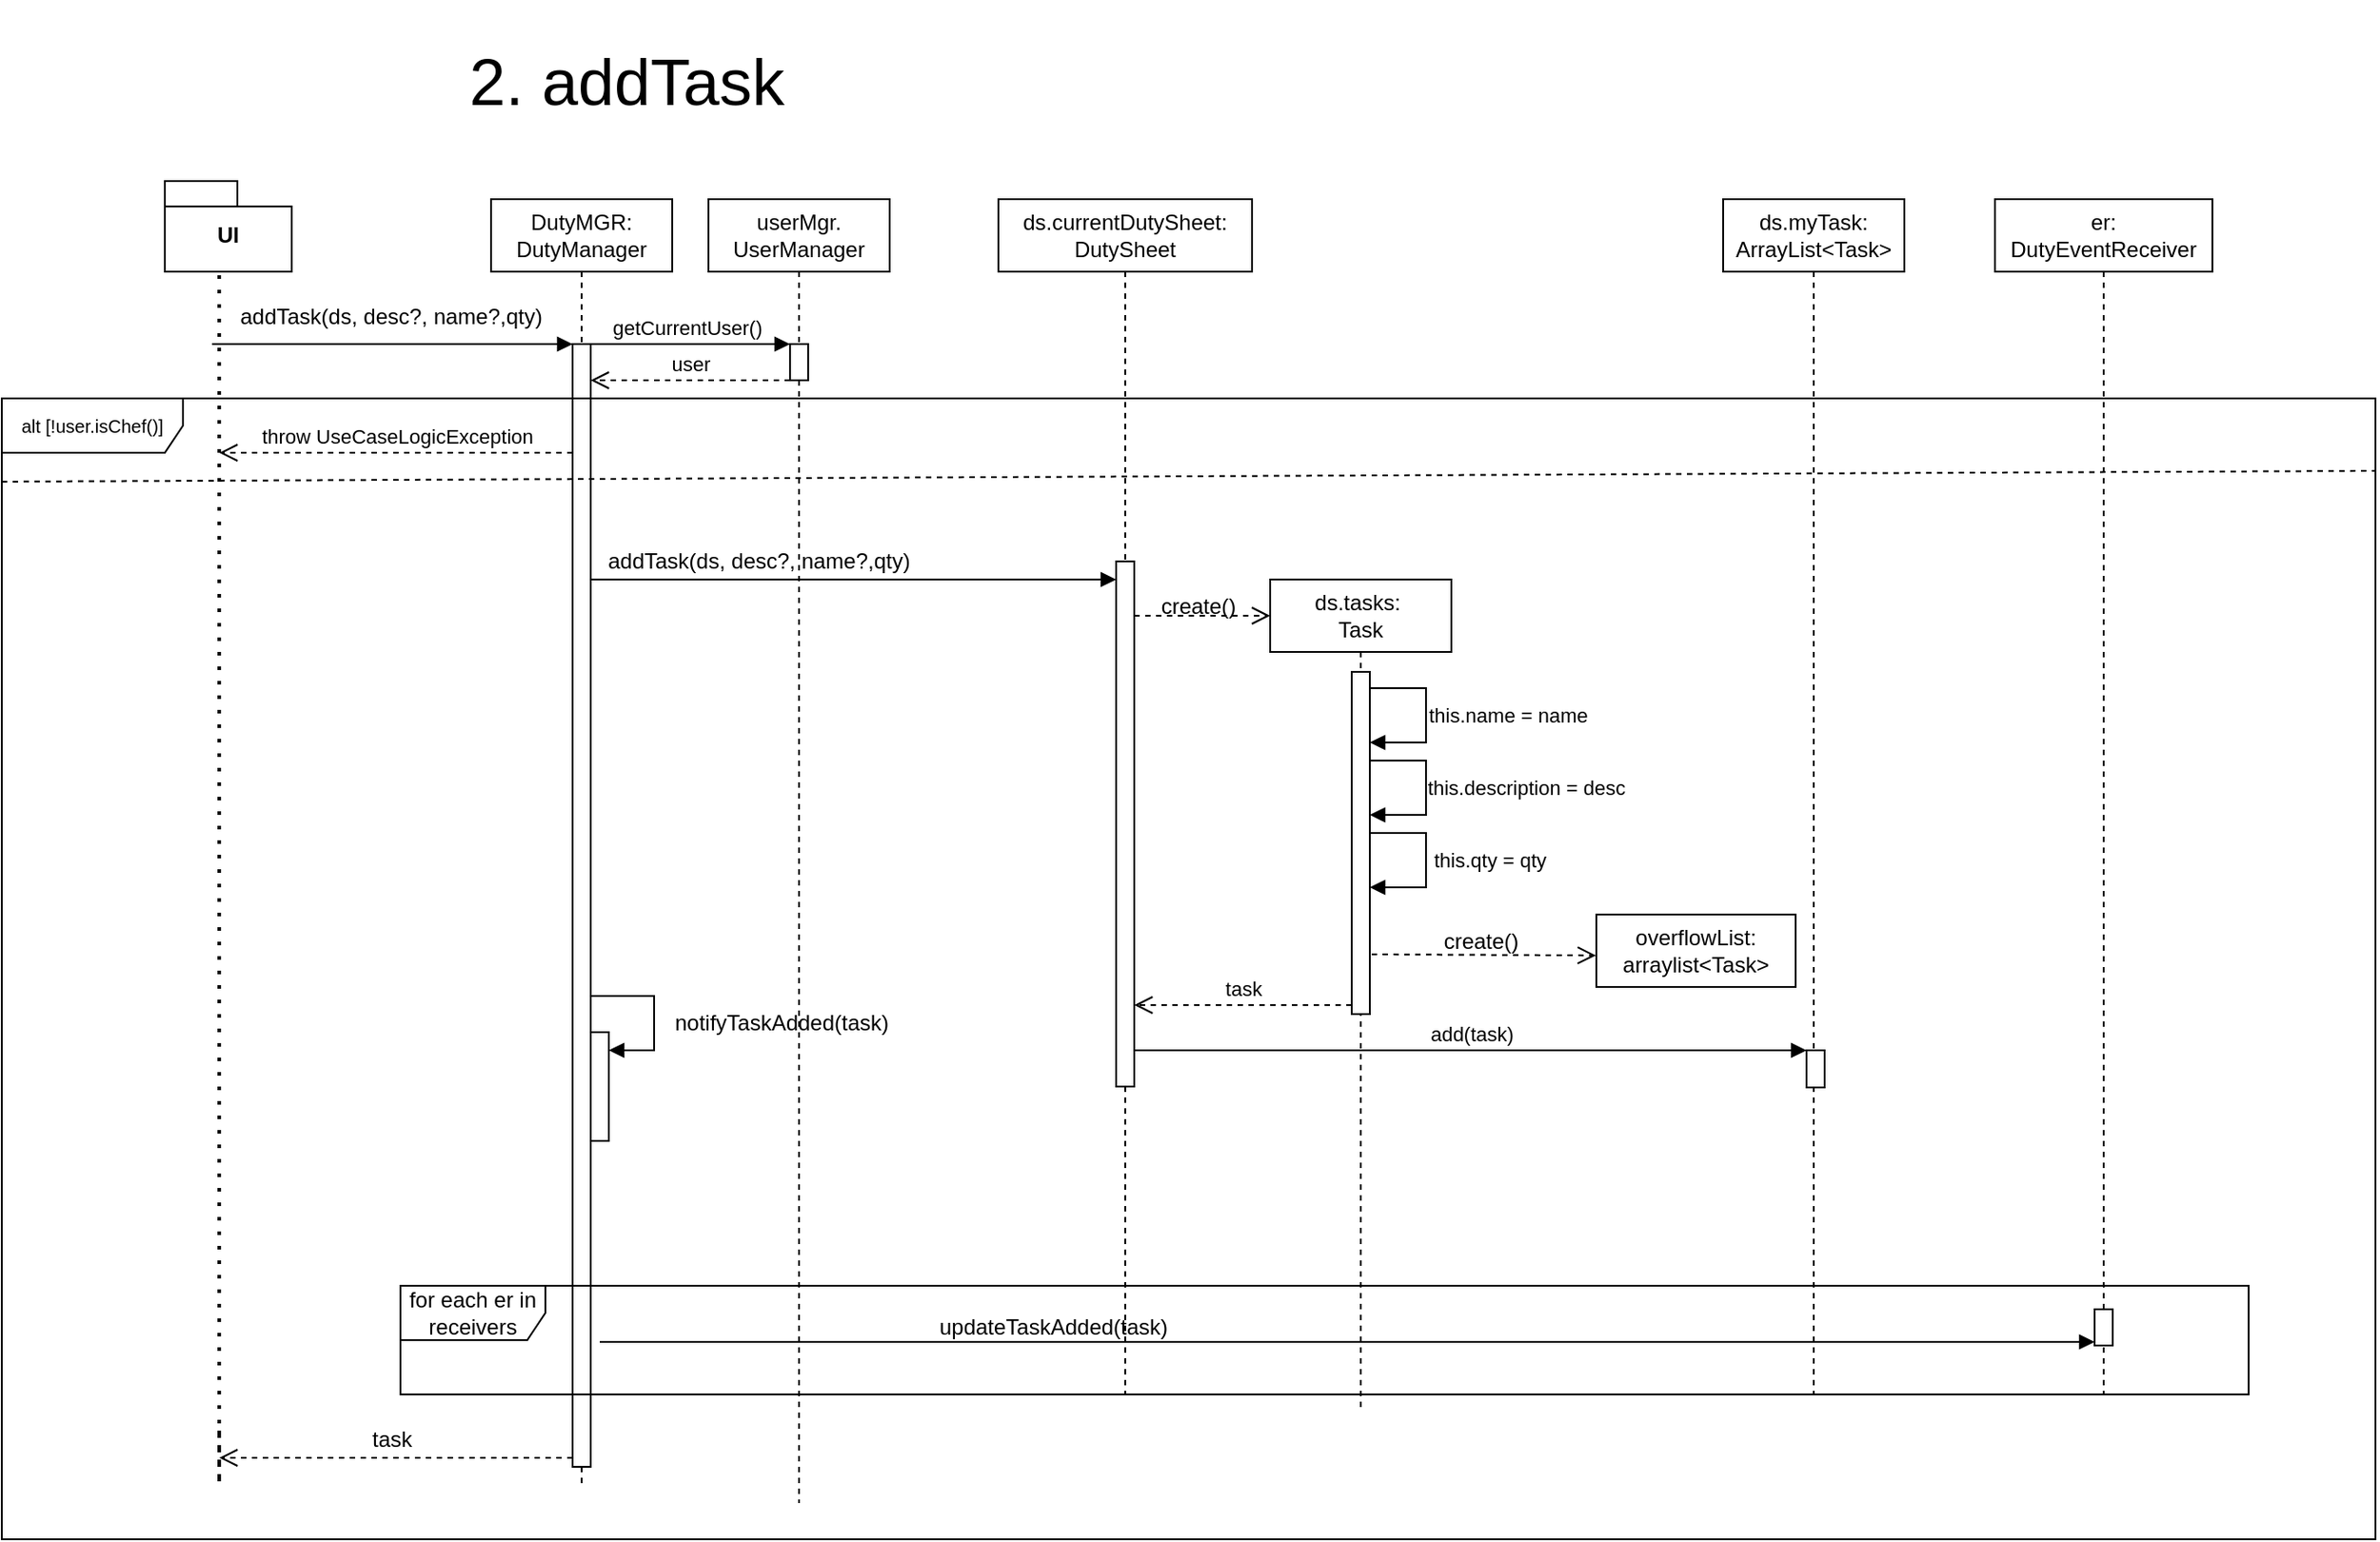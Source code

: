 <mxfile version="24.4.4" type="google">
  <diagram name="Pagina-1" id="4jYPAVw-Gb8xnXvPYdBP">
    <mxGraphModel grid="1" page="1" gridSize="10" guides="1" tooltips="1" connect="1" arrows="1" fold="1" pageScale="1" pageWidth="827" pageHeight="1169" math="0" shadow="0">
      <root>
        <mxCell id="0" />
        <mxCell id="1" parent="0" />
        <mxCell id="fP07D6KMU1f-NJhMZYZp-1" value="UI" style="shape=folder;fontStyle=1;spacingTop=10;tabWidth=40;tabHeight=14;tabPosition=left;html=1;whiteSpace=wrap;" vertex="1" parent="1">
          <mxGeometry x="90" y="110" width="70" height="50" as="geometry" />
        </mxCell>
        <mxCell id="fP07D6KMU1f-NJhMZYZp-2" value="" style="endArrow=none;dashed=1;html=1;dashPattern=1 3;strokeWidth=2;rounded=0;entryX=0.5;entryY=1;entryDx=0;entryDy=0;entryPerimeter=0;" edge="1" parent="1">
          <mxGeometry width="50" height="50" relative="1" as="geometry">
            <mxPoint x="120" y="800" as="sourcePoint" />
            <mxPoint x="120" y="160" as="targetPoint" />
            <Array as="points">
              <mxPoint x="120" y="830" />
            </Array>
          </mxGeometry>
        </mxCell>
        <mxCell id="fP07D6KMU1f-NJhMZYZp-3" value="DutyMGR:&lt;div&gt;DutyManager&lt;/div&gt;" style="shape=umlLifeline;perimeter=lifelinePerimeter;whiteSpace=wrap;html=1;container=1;dropTarget=0;collapsible=0;recursiveResize=0;outlineConnect=0;portConstraint=eastwest;newEdgeStyle={&quot;curved&quot;:0,&quot;rounded&quot;:0};" vertex="1" parent="1">
          <mxGeometry x="270" y="120" width="100" height="710" as="geometry" />
        </mxCell>
        <mxCell id="fP07D6KMU1f-NJhMZYZp-4" value="" style="html=1;points=[[0,0,0,0,5],[0,1,0,0,-5],[1,0,0,0,5],[1,1,0,0,-5]];perimeter=orthogonalPerimeter;outlineConnect=0;targetShapes=umlLifeline;portConstraint=eastwest;newEdgeStyle={&quot;curved&quot;:0,&quot;rounded&quot;:0};" vertex="1" parent="fP07D6KMU1f-NJhMZYZp-3">
          <mxGeometry x="45" y="80" width="10" height="620" as="geometry" />
        </mxCell>
        <mxCell id="fP07D6KMU1f-NJhMZYZp-6" value="" style="html=1;verticalAlign=bottom;endArrow=open;dashed=1;endSize=8;curved=0;rounded=0;exitX=0;exitY=1;exitDx=0;exitDy=-5;" edge="1" parent="fP07D6KMU1f-NJhMZYZp-3" source="fP07D6KMU1f-NJhMZYZp-4">
          <mxGeometry relative="1" as="geometry">
            <mxPoint x="-150" y="695" as="targetPoint" />
          </mxGeometry>
        </mxCell>
        <mxCell id="fP07D6KMU1f-NJhMZYZp-7" value="" style="html=1;points=[[0,0,0,0,5],[0,1,0,0,-5],[1,0,0,0,5],[1,1,0,0,-5]];perimeter=orthogonalPerimeter;outlineConnect=0;targetShapes=umlLifeline;portConstraint=eastwest;newEdgeStyle={&quot;curved&quot;:0,&quot;rounded&quot;:0};" vertex="1" parent="fP07D6KMU1f-NJhMZYZp-3">
          <mxGeometry x="55" y="460" width="10" height="60" as="geometry" />
        </mxCell>
        <mxCell id="fP07D6KMU1f-NJhMZYZp-8" value="" style="html=1;align=left;spacingLeft=2;endArrow=block;rounded=0;edgeStyle=orthogonalEdgeStyle;curved=0;rounded=0;" edge="1" parent="fP07D6KMU1f-NJhMZYZp-3" target="fP07D6KMU1f-NJhMZYZp-7">
          <mxGeometry relative="1" as="geometry">
            <mxPoint x="55" y="410" as="sourcePoint" />
            <Array as="points">
              <mxPoint x="55" y="440" />
              <mxPoint x="90" y="440" />
              <mxPoint x="90" y="470" />
            </Array>
          </mxGeometry>
        </mxCell>
        <mxCell id="fP07D6KMU1f-NJhMZYZp-9" value="ds.currentDutySheet:&lt;div&gt;DutySheet&lt;/div&gt;" style="shape=umlLifeline;perimeter=lifelinePerimeter;whiteSpace=wrap;html=1;container=1;dropTarget=0;collapsible=0;recursiveResize=0;outlineConnect=0;portConstraint=eastwest;newEdgeStyle={&quot;curved&quot;:0,&quot;rounded&quot;:0};" vertex="1" parent="1">
          <mxGeometry x="550" y="120" width="140" height="660" as="geometry" />
        </mxCell>
        <mxCell id="fP07D6KMU1f-NJhMZYZp-10" value="" style="html=1;points=[[0,0,0,0,5],[0,1,0,0,-5],[1,0,0,0,5],[1,1,0,0,-5]];perimeter=orthogonalPerimeter;outlineConnect=0;targetShapes=umlLifeline;portConstraint=eastwest;newEdgeStyle={&quot;curved&quot;:0,&quot;rounded&quot;:0};" vertex="1" parent="fP07D6KMU1f-NJhMZYZp-9">
          <mxGeometry x="65" y="200" width="10" height="290" as="geometry" />
        </mxCell>
        <mxCell id="fP07D6KMU1f-NJhMZYZp-11" value="" style="html=1;verticalAlign=bottom;endArrow=block;curved=0;rounded=0;" edge="1" parent="1" target="fP07D6KMU1f-NJhMZYZp-10">
          <mxGeometry relative="1" as="geometry">
            <mxPoint x="325" y="330" as="sourcePoint" />
            <mxPoint x="525" y="330" as="targetPoint" />
            <mxPoint as="offset" />
          </mxGeometry>
        </mxCell>
        <mxCell id="fP07D6KMU1f-NJhMZYZp-12" value="" style="html=1;verticalAlign=bottom;endArrow=open;dashed=1;endSize=8;curved=0;rounded=0;" edge="1" parent="1" source="fP07D6KMU1f-NJhMZYZp-10">
          <mxGeometry relative="1" as="geometry">
            <mxPoint x="635" y="348" as="sourcePoint" />
            <mxPoint x="700" y="350" as="targetPoint" />
          </mxGeometry>
        </mxCell>
        <mxCell id="fP07D6KMU1f-NJhMZYZp-13" value="ds.tasks:&amp;nbsp;&lt;div&gt;Task&lt;/div&gt;" style="shape=umlLifeline;perimeter=lifelinePerimeter;whiteSpace=wrap;html=1;container=1;dropTarget=0;collapsible=0;recursiveResize=0;outlineConnect=0;portConstraint=eastwest;newEdgeStyle={&quot;curved&quot;:0,&quot;rounded&quot;:0};" vertex="1" parent="1">
          <mxGeometry x="700" y="330" width="100" height="460" as="geometry" />
        </mxCell>
        <mxCell id="fP07D6KMU1f-NJhMZYZp-14" value="" style="html=1;points=[[0,0,0,0,5],[0,1,0,0,-5],[1,0,0,0,5],[1,1,0,0,-5]];perimeter=orthogonalPerimeter;outlineConnect=0;targetShapes=umlLifeline;portConstraint=eastwest;newEdgeStyle={&quot;curved&quot;:0,&quot;rounded&quot;:0};" vertex="1" parent="fP07D6KMU1f-NJhMZYZp-13">
          <mxGeometry x="45" y="51" width="10" height="189" as="geometry" />
        </mxCell>
        <mxCell id="fP07D6KMU1f-NJhMZYZp-19" value="" style="html=1;align=left;spacingLeft=2;endArrow=block;rounded=0;edgeStyle=orthogonalEdgeStyle;curved=0;rounded=0;" edge="1" parent="fP07D6KMU1f-NJhMZYZp-13" source="fP07D6KMU1f-NJhMZYZp-14" target="fP07D6KMU1f-NJhMZYZp-14">
          <mxGeometry x="0.123" relative="1" as="geometry">
            <mxPoint x="56" y="100" as="sourcePoint" />
            <Array as="points">
              <mxPoint x="86" y="100" />
              <mxPoint x="86" y="130" />
            </Array>
            <mxPoint x="57" y="130" as="targetPoint" />
            <mxPoint as="offset" />
          </mxGeometry>
        </mxCell>
        <mxCell id="VvwXMPxeqUueOpN9VDhK-6" value="" style="html=1;align=left;spacingLeft=2;endArrow=block;rounded=0;edgeStyle=orthogonalEdgeStyle;curved=0;rounded=0;" edge="1" parent="fP07D6KMU1f-NJhMZYZp-13">
          <mxGeometry x="0.123" relative="1" as="geometry">
            <mxPoint x="55" y="140" as="sourcePoint" />
            <Array as="points">
              <mxPoint x="86" y="140" />
              <mxPoint x="86" y="170" />
            </Array>
            <mxPoint x="55" y="170" as="targetPoint" />
            <mxPoint as="offset" />
          </mxGeometry>
        </mxCell>
        <mxCell id="fP07D6KMU1f-NJhMZYZp-16" value="er:&lt;div&gt;DutyEventReceiver&lt;/div&gt;" style="shape=umlLifeline;perimeter=lifelinePerimeter;whiteSpace=wrap;html=1;container=1;dropTarget=0;collapsible=0;recursiveResize=0;outlineConnect=0;portConstraint=eastwest;newEdgeStyle={&quot;curved&quot;:0,&quot;rounded&quot;:0};" vertex="1" parent="1">
          <mxGeometry x="1100" y="120" width="120" height="660" as="geometry" />
        </mxCell>
        <mxCell id="VvwXMPxeqUueOpN9VDhK-20" value="" style="html=1;points=[[0,0,0,0,5],[0,1,0,0,-5],[1,0,0,0,5],[1,1,0,0,-5]];perimeter=orthogonalPerimeter;outlineConnect=0;targetShapes=umlLifeline;portConstraint=eastwest;newEdgeStyle={&quot;curved&quot;:0,&quot;rounded&quot;:0};" vertex="1" parent="fP07D6KMU1f-NJhMZYZp-16">
          <mxGeometry x="55" y="613" width="10" height="20" as="geometry" />
        </mxCell>
        <mxCell id="fP07D6KMU1f-NJhMZYZp-17" value="" style="html=1;align=left;spacingLeft=2;endArrow=block;rounded=0;edgeStyle=orthogonalEdgeStyle;curved=0;rounded=0;" edge="1" parent="1" target="fP07D6KMU1f-NJhMZYZp-14">
          <mxGeometry relative="1" as="geometry">
            <mxPoint x="755" y="390" as="sourcePoint" />
            <Array as="points">
              <mxPoint x="786" y="390" />
              <mxPoint x="786" y="420" />
            </Array>
            <mxPoint x="755" y="420.029" as="targetPoint" />
          </mxGeometry>
        </mxCell>
        <mxCell id="fP07D6KMU1f-NJhMZYZp-21" value="ds.myTask:&lt;div&gt;ArrayList&amp;lt;Task&amp;gt;&lt;/div&gt;" style="shape=umlLifeline;perimeter=lifelinePerimeter;whiteSpace=wrap;html=1;container=1;dropTarget=0;collapsible=0;recursiveResize=0;outlineConnect=0;portConstraint=eastwest;newEdgeStyle={&quot;curved&quot;:0,&quot;rounded&quot;:0};" vertex="1" parent="1">
          <mxGeometry x="950" y="120" width="100" height="660" as="geometry" />
        </mxCell>
        <mxCell id="fP07D6KMU1f-NJhMZYZp-22" value="" style="html=1;points=[[0,0,0,0,5],[0,1,0,0,-5],[1,0,0,0,5],[1,1,0,0,-5]];perimeter=orthogonalPerimeter;outlineConnect=0;targetShapes=umlLifeline;portConstraint=eastwest;newEdgeStyle={&quot;curved&quot;:0,&quot;rounded&quot;:0};" vertex="1" parent="fP07D6KMU1f-NJhMZYZp-21">
          <mxGeometry x="46" y="470" width="10" height="20.5" as="geometry" />
        </mxCell>
        <mxCell id="fP07D6KMU1f-NJhMZYZp-23" value="" style="html=1;verticalAlign=bottom;endArrow=block;curved=0;rounded=0;" edge="1" parent="1" target="VvwXMPxeqUueOpN9VDhK-20">
          <mxGeometry relative="1" as="geometry">
            <mxPoint x="330" y="751" as="sourcePoint" />
            <mxPoint x="1140" y="750" as="targetPoint" />
          </mxGeometry>
        </mxCell>
        <mxCell id="fP07D6KMU1f-NJhMZYZp-24" value="&lt;font style=&quot;font-size: 10px;&quot;&gt;alt [!user.isChef()]&lt;/font&gt;" style="shape=umlFrame;whiteSpace=wrap;html=1;pointerEvents=0;width=100;height=30;" vertex="1" parent="1">
          <mxGeometry y="230" width="1310" height="630" as="geometry" />
        </mxCell>
        <mxCell id="fP07D6KMU1f-NJhMZYZp-26" value="" style="endArrow=none;dashed=1;html=1;rounded=0;exitX=0;exitY=0.073;exitDx=0;exitDy=0;exitPerimeter=0;entryX=1;entryY=0.109;entryDx=0;entryDy=0;entryPerimeter=0;" edge="1" parent="1" source="fP07D6KMU1f-NJhMZYZp-24">
          <mxGeometry width="50" height="50" relative="1" as="geometry">
            <mxPoint x="10" y="275.72" as="sourcePoint" />
            <mxPoint x="1310" y="270.0" as="targetPoint" />
          </mxGeometry>
        </mxCell>
        <mxCell id="fP07D6KMU1f-NJhMZYZp-30" value="for each er in receivers" style="shape=umlFrame;whiteSpace=wrap;html=1;pointerEvents=0;width=80;height=30;" vertex="1" parent="1">
          <mxGeometry x="220" y="720" width="1020" height="60" as="geometry" />
        </mxCell>
        <mxCell id="fP07D6KMU1f-NJhMZYZp-32" value="&lt;font style=&quot;font-size: 36px;&quot;&gt;2. addTask&lt;/font&gt;" style="text;html=1;align=center;verticalAlign=middle;whiteSpace=wrap;rounded=0;" vertex="1" parent="1">
          <mxGeometry y="10" width="690" height="90" as="geometry" />
        </mxCell>
        <mxCell id="fP07D6KMU1f-NJhMZYZp-33" value="addTask(ds, desc?, name?,qty)" style="text;html=1;align=center;verticalAlign=middle;whiteSpace=wrap;rounded=0;" vertex="1" parent="1">
          <mxGeometry x="130" y="170" width="170" height="30" as="geometry" />
        </mxCell>
        <mxCell id="fP07D6KMU1f-NJhMZYZp-39" value="create()" style="text;html=1;align=center;verticalAlign=middle;resizable=0;points=[];autosize=1;strokeColor=none;fillColor=none;" vertex="1" parent="1">
          <mxGeometry x="630" y="330" width="60" height="30" as="geometry" />
        </mxCell>
        <mxCell id="VvwXMPxeqUueOpN9VDhK-5" value="addTask(ds, desc?, name?,qty)" style="text;html=1;align=center;verticalAlign=middle;whiteSpace=wrap;rounded=0;" vertex="1" parent="1">
          <mxGeometry x="330" y="305" width="176" height="30" as="geometry" />
        </mxCell>
        <mxCell id="VvwXMPxeqUueOpN9VDhK-7" value="&lt;font style=&quot;font-size: 11px;&quot;&gt;this.name = name&lt;/font&gt;" style="text;html=1;align=center;verticalAlign=middle;resizable=0;points=[];autosize=1;strokeColor=none;fillColor=none;" vertex="1" parent="1">
          <mxGeometry x="776" y="390" width="110" height="30" as="geometry" />
        </mxCell>
        <mxCell id="VvwXMPxeqUueOpN9VDhK-8" value="&lt;font style=&quot;font-size: 11px;&quot;&gt;this.description = desc&lt;/font&gt;" style="text;html=1;align=center;verticalAlign=middle;resizable=0;points=[];autosize=1;strokeColor=none;fillColor=none;" vertex="1" parent="1">
          <mxGeometry x="776" y="430" width="130" height="30" as="geometry" />
        </mxCell>
        <mxCell id="VvwXMPxeqUueOpN9VDhK-9" value="&lt;font style=&quot;font-size: 11px;&quot;&gt;this.qty = qty&lt;/font&gt;" style="text;html=1;align=center;verticalAlign=middle;resizable=0;points=[];autosize=1;strokeColor=none;fillColor=none;" vertex="1" parent="1">
          <mxGeometry x="776" y="470" width="90" height="30" as="geometry" />
        </mxCell>
        <mxCell id="VvwXMPxeqUueOpN9VDhK-10" value="create()" style="text;html=1;align=center;verticalAlign=middle;resizable=0;points=[];autosize=1;strokeColor=none;fillColor=none;" vertex="1" parent="1">
          <mxGeometry x="786" y="515" width="60" height="30" as="geometry" />
        </mxCell>
        <mxCell id="VvwXMPxeqUueOpN9VDhK-11" value="" style="html=1;verticalAlign=bottom;endArrow=open;dashed=1;endSize=8;curved=0;rounded=0;entryX=-0.002;entryY=0.565;entryDx=0;entryDy=0;entryPerimeter=0;" edge="1" parent="1" target="fP07D6KMU1f-NJhMZYZp-40">
          <mxGeometry relative="1" as="geometry">
            <mxPoint x="756" y="537" as="sourcePoint" />
            <mxPoint x="896" y="537" as="targetPoint" />
          </mxGeometry>
        </mxCell>
        <mxCell id="fP07D6KMU1f-NJhMZYZp-40" value="overflowList: arraylist&amp;lt;Task&amp;gt;" style="rounded=0;whiteSpace=wrap;html=1;" vertex="1" parent="1">
          <mxGeometry x="880" y="515" width="110" height="40" as="geometry" />
        </mxCell>
        <mxCell id="fP07D6KMU1f-NJhMZYZp-41" style="edgeStyle=orthogonalEdgeStyle;rounded=0;orthogonalLoop=1;jettySize=auto;html=1;exitX=0.5;exitY=1;exitDx=0;exitDy=0;" edge="1" parent="1" source="fP07D6KMU1f-NJhMZYZp-40" target="fP07D6KMU1f-NJhMZYZp-40">
          <mxGeometry relative="1" as="geometry" />
        </mxCell>
        <mxCell id="VvwXMPxeqUueOpN9VDhK-16" value="" style="dashed=0;outlineConnect=0;html=1;align=center;labelPosition=center;verticalLabelPosition=bottom;verticalAlign=top;shape=mxgraph.webicons.stackoverflow;gradientColor=#DFDEDE" vertex="1" parent="1">
          <mxGeometry x="220" y="690" height="28.5" as="geometry" />
        </mxCell>
        <mxCell id="VvwXMPxeqUueOpN9VDhK-17" value="task" style="html=1;verticalAlign=bottom;endArrow=open;dashed=1;endSize=8;curved=0;rounded=0;exitX=0;exitY=1;exitDx=0;exitDy=-5;exitPerimeter=0;" edge="1" parent="1" source="fP07D6KMU1f-NJhMZYZp-14" target="fP07D6KMU1f-NJhMZYZp-10">
          <mxGeometry relative="1" as="geometry">
            <mxPoint x="670" y="550" as="sourcePoint" />
            <mxPoint x="590" y="550" as="targetPoint" />
          </mxGeometry>
        </mxCell>
        <mxCell id="VvwXMPxeqUueOpN9VDhK-18" value="add(task)" style="html=1;verticalAlign=bottom;endArrow=block;curved=0;rounded=0;" edge="1" parent="1" source="fP07D6KMU1f-NJhMZYZp-10" target="fP07D6KMU1f-NJhMZYZp-22">
          <mxGeometry width="80" relative="1" as="geometry">
            <mxPoint x="630" y="585" as="sourcePoint" />
            <mxPoint x="997.25" y="585" as="targetPoint" />
          </mxGeometry>
        </mxCell>
        <mxCell id="fP07D6KMU1f-NJhMZYZp-45" value="notifyTaskAdded(task)" style="text;html=1;align=center;verticalAlign=middle;resizable=0;points=[];autosize=1;strokeColor=none;fillColor=none;" vertex="1" parent="1">
          <mxGeometry x="360" y="560" width="140" height="30" as="geometry" />
        </mxCell>
        <mxCell id="VvwXMPxeqUueOpN9VDhK-21" value="updateTaskAdded(task)" style="text;html=1;align=center;verticalAlign=middle;resizable=0;points=[];autosize=1;strokeColor=none;fillColor=none;" vertex="1" parent="1">
          <mxGeometry x="505" y="728" width="150" height="30" as="geometry" />
        </mxCell>
        <mxCell id="VvwXMPxeqUueOpN9VDhK-22" value="task" style="text;html=1;align=center;verticalAlign=middle;resizable=0;points=[];autosize=1;strokeColor=none;fillColor=none;" vertex="1" parent="1">
          <mxGeometry x="190" y="790" width="50" height="30" as="geometry" />
        </mxCell>
        <mxCell id="fP07D6KMU1f-NJhMZYZp-5" value="" style="html=1;verticalAlign=bottom;endArrow=block;curved=0;rounded=0;entryX=0;entryY=0;entryDx=0;entryDy=5;" edge="1" parent="1">
          <mxGeometry relative="1" as="geometry">
            <mxPoint x="116" y="200" as="sourcePoint" />
            <mxPoint x="315" y="200.0" as="targetPoint" />
          </mxGeometry>
        </mxCell>
        <mxCell id="L1BQEHJ4tx-dW8rKxKvZ-1" value="getCurrentUser()" style="html=1;verticalAlign=bottom;endArrow=block;curved=0;rounded=0;" edge="1" parent="1" target="L1BQEHJ4tx-dW8rKxKvZ-3">
          <mxGeometry width="80" relative="1" as="geometry">
            <mxPoint x="320" y="200" as="sourcePoint" />
            <mxPoint x="400" y="200" as="targetPoint" />
          </mxGeometry>
        </mxCell>
        <mxCell id="L1BQEHJ4tx-dW8rKxKvZ-2" value="userMgr.&lt;div&gt;UserManager&lt;/div&gt;" style="shape=umlLifeline;perimeter=lifelinePerimeter;whiteSpace=wrap;html=1;container=1;dropTarget=0;collapsible=0;recursiveResize=0;outlineConnect=0;portConstraint=eastwest;newEdgeStyle={&quot;curved&quot;:0,&quot;rounded&quot;:0};" vertex="1" parent="1">
          <mxGeometry x="390" y="120" width="100" height="720" as="geometry" />
        </mxCell>
        <mxCell id="L1BQEHJ4tx-dW8rKxKvZ-3" value="" style="html=1;points=[[0,0,0,0,5],[0,1,0,0,-5],[1,0,0,0,5],[1,1,0,0,-5]];perimeter=orthogonalPerimeter;outlineConnect=0;targetShapes=umlLifeline;portConstraint=eastwest;newEdgeStyle={&quot;curved&quot;:0,&quot;rounded&quot;:0};" vertex="1" parent="L1BQEHJ4tx-dW8rKxKvZ-2">
          <mxGeometry x="45" y="80" width="10" height="20" as="geometry" />
        </mxCell>
        <mxCell id="L1BQEHJ4tx-dW8rKxKvZ-4" value="user" style="html=1;verticalAlign=bottom;endArrow=open;dashed=1;endSize=8;curved=0;rounded=0;" edge="1" parent="1">
          <mxGeometry relative="1" as="geometry">
            <mxPoint x="435" y="220" as="sourcePoint" />
            <mxPoint x="325" y="220" as="targetPoint" />
          </mxGeometry>
        </mxCell>
        <mxCell id="L1BQEHJ4tx-dW8rKxKvZ-5" value="throw UseCaseLogicException" style="html=1;verticalAlign=bottom;endArrow=open;dashed=1;endSize=8;curved=0;rounded=0;" edge="1" parent="1" source="fP07D6KMU1f-NJhMZYZp-4">
          <mxGeometry relative="1" as="geometry">
            <mxPoint x="240" y="260" as="sourcePoint" />
            <mxPoint x="120" y="260" as="targetPoint" />
          </mxGeometry>
        </mxCell>
      </root>
    </mxGraphModel>
  </diagram>
</mxfile>
